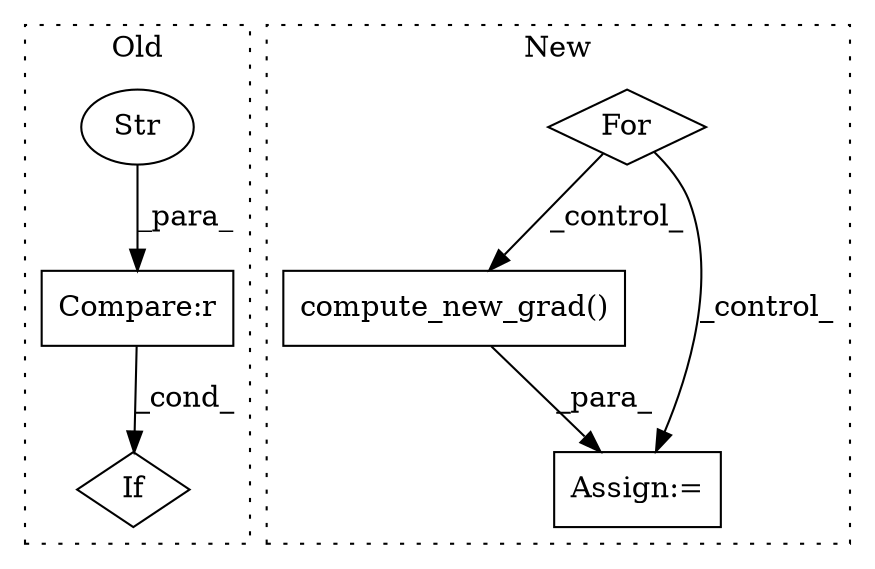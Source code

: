digraph G {
subgraph cluster0 {
1 [label="If" a="96" s="1815" l="3" shape="diamond"];
5 [label="Compare:r" a="40" s="1818" l="21" shape="box"];
6 [label="Str" a="66" s="1834" l="5" shape="ellipse"];
label = "Old";
style="dotted";
}
subgraph cluster1 {
2 [label="compute_new_grad()" a="75" s="2299,2333" l="22,1" shape="box"];
3 [label="Assign:=" a="68" s="2296" l="3" shape="box"];
4 [label="For" a="107" s="2246,2271" l="4,14" shape="diamond"];
label = "New";
style="dotted";
}
2 -> 3 [label="_para_"];
4 -> 3 [label="_control_"];
4 -> 2 [label="_control_"];
5 -> 1 [label="_cond_"];
6 -> 5 [label="_para_"];
}